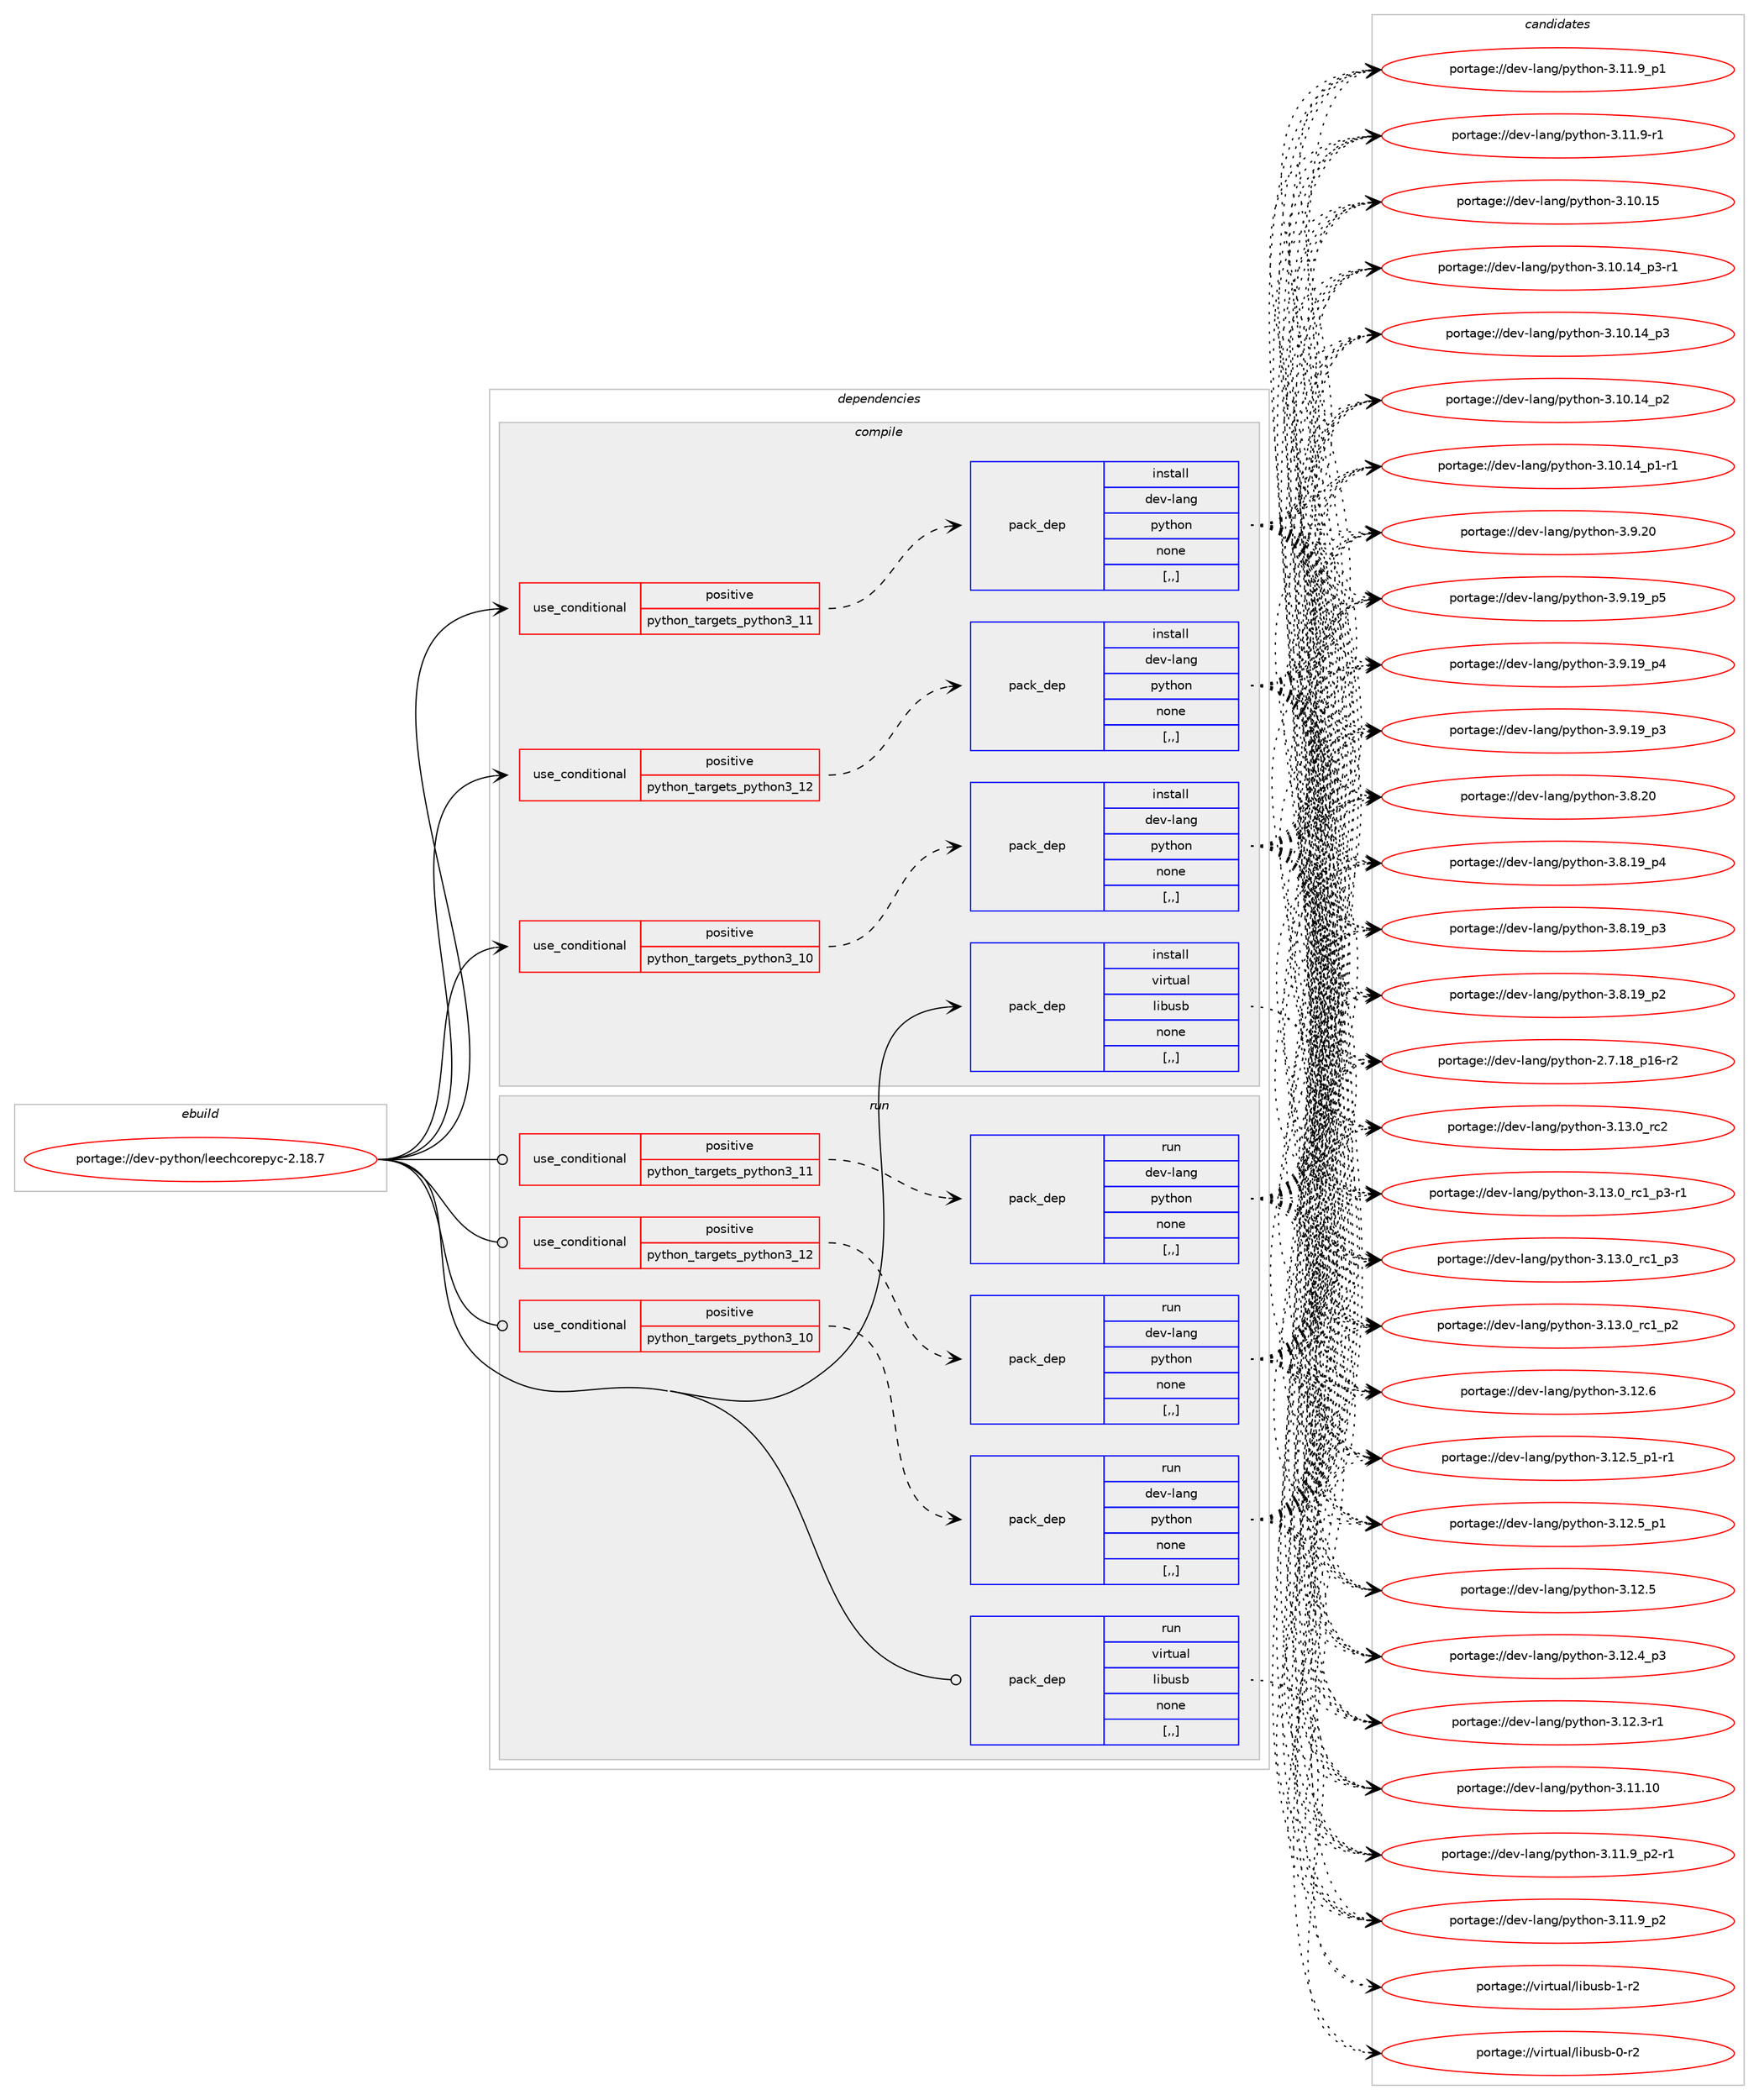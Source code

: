 digraph prolog {

# *************
# Graph options
# *************

newrank=true;
concentrate=true;
compound=true;
graph [rankdir=LR,fontname=Helvetica,fontsize=10,ranksep=1.5];#, ranksep=2.5, nodesep=0.2];
edge  [arrowhead=vee];
node  [fontname=Helvetica,fontsize=10];

# **********
# The ebuild
# **********

subgraph cluster_leftcol {
color=gray;
label=<<i>ebuild</i>>;
id [label="portage://dev-python/leechcorepyc-2.18.7", color=red, width=4, href="../dev-python/leechcorepyc-2.18.7.svg"];
}

# ****************
# The dependencies
# ****************

subgraph cluster_midcol {
color=gray;
label=<<i>dependencies</i>>;
subgraph cluster_compile {
fillcolor="#eeeeee";
style=filled;
label=<<i>compile</i>>;
subgraph cond164542 {
dependency644192 [label=<<TABLE BORDER="0" CELLBORDER="1" CELLSPACING="0" CELLPADDING="4"><TR><TD ROWSPAN="3" CELLPADDING="10">use_conditional</TD></TR><TR><TD>positive</TD></TR><TR><TD>python_targets_python3_10</TD></TR></TABLE>>, shape=none, color=red];
subgraph pack474831 {
dependency644193 [label=<<TABLE BORDER="0" CELLBORDER="1" CELLSPACING="0" CELLPADDING="4" WIDTH="220"><TR><TD ROWSPAN="6" CELLPADDING="30">pack_dep</TD></TR><TR><TD WIDTH="110">install</TD></TR><TR><TD>dev-lang</TD></TR><TR><TD>python</TD></TR><TR><TD>none</TD></TR><TR><TD>[,,]</TD></TR></TABLE>>, shape=none, color=blue];
}
dependency644192:e -> dependency644193:w [weight=20,style="dashed",arrowhead="vee"];
}
id:e -> dependency644192:w [weight=20,style="solid",arrowhead="vee"];
subgraph cond164543 {
dependency644194 [label=<<TABLE BORDER="0" CELLBORDER="1" CELLSPACING="0" CELLPADDING="4"><TR><TD ROWSPAN="3" CELLPADDING="10">use_conditional</TD></TR><TR><TD>positive</TD></TR><TR><TD>python_targets_python3_11</TD></TR></TABLE>>, shape=none, color=red];
subgraph pack474832 {
dependency644195 [label=<<TABLE BORDER="0" CELLBORDER="1" CELLSPACING="0" CELLPADDING="4" WIDTH="220"><TR><TD ROWSPAN="6" CELLPADDING="30">pack_dep</TD></TR><TR><TD WIDTH="110">install</TD></TR><TR><TD>dev-lang</TD></TR><TR><TD>python</TD></TR><TR><TD>none</TD></TR><TR><TD>[,,]</TD></TR></TABLE>>, shape=none, color=blue];
}
dependency644194:e -> dependency644195:w [weight=20,style="dashed",arrowhead="vee"];
}
id:e -> dependency644194:w [weight=20,style="solid",arrowhead="vee"];
subgraph cond164544 {
dependency644196 [label=<<TABLE BORDER="0" CELLBORDER="1" CELLSPACING="0" CELLPADDING="4"><TR><TD ROWSPAN="3" CELLPADDING="10">use_conditional</TD></TR><TR><TD>positive</TD></TR><TR><TD>python_targets_python3_12</TD></TR></TABLE>>, shape=none, color=red];
subgraph pack474833 {
dependency644197 [label=<<TABLE BORDER="0" CELLBORDER="1" CELLSPACING="0" CELLPADDING="4" WIDTH="220"><TR><TD ROWSPAN="6" CELLPADDING="30">pack_dep</TD></TR><TR><TD WIDTH="110">install</TD></TR><TR><TD>dev-lang</TD></TR><TR><TD>python</TD></TR><TR><TD>none</TD></TR><TR><TD>[,,]</TD></TR></TABLE>>, shape=none, color=blue];
}
dependency644196:e -> dependency644197:w [weight=20,style="dashed",arrowhead="vee"];
}
id:e -> dependency644196:w [weight=20,style="solid",arrowhead="vee"];
subgraph pack474834 {
dependency644198 [label=<<TABLE BORDER="0" CELLBORDER="1" CELLSPACING="0" CELLPADDING="4" WIDTH="220"><TR><TD ROWSPAN="6" CELLPADDING="30">pack_dep</TD></TR><TR><TD WIDTH="110">install</TD></TR><TR><TD>virtual</TD></TR><TR><TD>libusb</TD></TR><TR><TD>none</TD></TR><TR><TD>[,,]</TD></TR></TABLE>>, shape=none, color=blue];
}
id:e -> dependency644198:w [weight=20,style="solid",arrowhead="vee"];
}
subgraph cluster_compileandrun {
fillcolor="#eeeeee";
style=filled;
label=<<i>compile and run</i>>;
}
subgraph cluster_run {
fillcolor="#eeeeee";
style=filled;
label=<<i>run</i>>;
subgraph cond164545 {
dependency644199 [label=<<TABLE BORDER="0" CELLBORDER="1" CELLSPACING="0" CELLPADDING="4"><TR><TD ROWSPAN="3" CELLPADDING="10">use_conditional</TD></TR><TR><TD>positive</TD></TR><TR><TD>python_targets_python3_10</TD></TR></TABLE>>, shape=none, color=red];
subgraph pack474835 {
dependency644200 [label=<<TABLE BORDER="0" CELLBORDER="1" CELLSPACING="0" CELLPADDING="4" WIDTH="220"><TR><TD ROWSPAN="6" CELLPADDING="30">pack_dep</TD></TR><TR><TD WIDTH="110">run</TD></TR><TR><TD>dev-lang</TD></TR><TR><TD>python</TD></TR><TR><TD>none</TD></TR><TR><TD>[,,]</TD></TR></TABLE>>, shape=none, color=blue];
}
dependency644199:e -> dependency644200:w [weight=20,style="dashed",arrowhead="vee"];
}
id:e -> dependency644199:w [weight=20,style="solid",arrowhead="odot"];
subgraph cond164546 {
dependency644201 [label=<<TABLE BORDER="0" CELLBORDER="1" CELLSPACING="0" CELLPADDING="4"><TR><TD ROWSPAN="3" CELLPADDING="10">use_conditional</TD></TR><TR><TD>positive</TD></TR><TR><TD>python_targets_python3_11</TD></TR></TABLE>>, shape=none, color=red];
subgraph pack474836 {
dependency644202 [label=<<TABLE BORDER="0" CELLBORDER="1" CELLSPACING="0" CELLPADDING="4" WIDTH="220"><TR><TD ROWSPAN="6" CELLPADDING="30">pack_dep</TD></TR><TR><TD WIDTH="110">run</TD></TR><TR><TD>dev-lang</TD></TR><TR><TD>python</TD></TR><TR><TD>none</TD></TR><TR><TD>[,,]</TD></TR></TABLE>>, shape=none, color=blue];
}
dependency644201:e -> dependency644202:w [weight=20,style="dashed",arrowhead="vee"];
}
id:e -> dependency644201:w [weight=20,style="solid",arrowhead="odot"];
subgraph cond164547 {
dependency644203 [label=<<TABLE BORDER="0" CELLBORDER="1" CELLSPACING="0" CELLPADDING="4"><TR><TD ROWSPAN="3" CELLPADDING="10">use_conditional</TD></TR><TR><TD>positive</TD></TR><TR><TD>python_targets_python3_12</TD></TR></TABLE>>, shape=none, color=red];
subgraph pack474837 {
dependency644204 [label=<<TABLE BORDER="0" CELLBORDER="1" CELLSPACING="0" CELLPADDING="4" WIDTH="220"><TR><TD ROWSPAN="6" CELLPADDING="30">pack_dep</TD></TR><TR><TD WIDTH="110">run</TD></TR><TR><TD>dev-lang</TD></TR><TR><TD>python</TD></TR><TR><TD>none</TD></TR><TR><TD>[,,]</TD></TR></TABLE>>, shape=none, color=blue];
}
dependency644203:e -> dependency644204:w [weight=20,style="dashed",arrowhead="vee"];
}
id:e -> dependency644203:w [weight=20,style="solid",arrowhead="odot"];
subgraph pack474838 {
dependency644205 [label=<<TABLE BORDER="0" CELLBORDER="1" CELLSPACING="0" CELLPADDING="4" WIDTH="220"><TR><TD ROWSPAN="6" CELLPADDING="30">pack_dep</TD></TR><TR><TD WIDTH="110">run</TD></TR><TR><TD>virtual</TD></TR><TR><TD>libusb</TD></TR><TR><TD>none</TD></TR><TR><TD>[,,]</TD></TR></TABLE>>, shape=none, color=blue];
}
id:e -> dependency644205:w [weight=20,style="solid",arrowhead="odot"];
}
}

# **************
# The candidates
# **************

subgraph cluster_choices {
rank=same;
color=gray;
label=<<i>candidates</i>>;

subgraph choice474831 {
color=black;
nodesep=1;
choice10010111845108971101034711212111610411111045514649514648951149950 [label="portage://dev-lang/python-3.13.0_rc2", color=red, width=4,href="../dev-lang/python-3.13.0_rc2.svg"];
choice1001011184510897110103471121211161041111104551464951464895114994995112514511449 [label="portage://dev-lang/python-3.13.0_rc1_p3-r1", color=red, width=4,href="../dev-lang/python-3.13.0_rc1_p3-r1.svg"];
choice100101118451089711010347112121116104111110455146495146489511499499511251 [label="portage://dev-lang/python-3.13.0_rc1_p3", color=red, width=4,href="../dev-lang/python-3.13.0_rc1_p3.svg"];
choice100101118451089711010347112121116104111110455146495146489511499499511250 [label="portage://dev-lang/python-3.13.0_rc1_p2", color=red, width=4,href="../dev-lang/python-3.13.0_rc1_p2.svg"];
choice10010111845108971101034711212111610411111045514649504654 [label="portage://dev-lang/python-3.12.6", color=red, width=4,href="../dev-lang/python-3.12.6.svg"];
choice1001011184510897110103471121211161041111104551464950465395112494511449 [label="portage://dev-lang/python-3.12.5_p1-r1", color=red, width=4,href="../dev-lang/python-3.12.5_p1-r1.svg"];
choice100101118451089711010347112121116104111110455146495046539511249 [label="portage://dev-lang/python-3.12.5_p1", color=red, width=4,href="../dev-lang/python-3.12.5_p1.svg"];
choice10010111845108971101034711212111610411111045514649504653 [label="portage://dev-lang/python-3.12.5", color=red, width=4,href="../dev-lang/python-3.12.5.svg"];
choice100101118451089711010347112121116104111110455146495046529511251 [label="portage://dev-lang/python-3.12.4_p3", color=red, width=4,href="../dev-lang/python-3.12.4_p3.svg"];
choice100101118451089711010347112121116104111110455146495046514511449 [label="portage://dev-lang/python-3.12.3-r1", color=red, width=4,href="../dev-lang/python-3.12.3-r1.svg"];
choice1001011184510897110103471121211161041111104551464949464948 [label="portage://dev-lang/python-3.11.10", color=red, width=4,href="../dev-lang/python-3.11.10.svg"];
choice1001011184510897110103471121211161041111104551464949465795112504511449 [label="portage://dev-lang/python-3.11.9_p2-r1", color=red, width=4,href="../dev-lang/python-3.11.9_p2-r1.svg"];
choice100101118451089711010347112121116104111110455146494946579511250 [label="portage://dev-lang/python-3.11.9_p2", color=red, width=4,href="../dev-lang/python-3.11.9_p2.svg"];
choice100101118451089711010347112121116104111110455146494946579511249 [label="portage://dev-lang/python-3.11.9_p1", color=red, width=4,href="../dev-lang/python-3.11.9_p1.svg"];
choice100101118451089711010347112121116104111110455146494946574511449 [label="portage://dev-lang/python-3.11.9-r1", color=red, width=4,href="../dev-lang/python-3.11.9-r1.svg"];
choice1001011184510897110103471121211161041111104551464948464953 [label="portage://dev-lang/python-3.10.15", color=red, width=4,href="../dev-lang/python-3.10.15.svg"];
choice100101118451089711010347112121116104111110455146494846495295112514511449 [label="portage://dev-lang/python-3.10.14_p3-r1", color=red, width=4,href="../dev-lang/python-3.10.14_p3-r1.svg"];
choice10010111845108971101034711212111610411111045514649484649529511251 [label="portage://dev-lang/python-3.10.14_p3", color=red, width=4,href="../dev-lang/python-3.10.14_p3.svg"];
choice10010111845108971101034711212111610411111045514649484649529511250 [label="portage://dev-lang/python-3.10.14_p2", color=red, width=4,href="../dev-lang/python-3.10.14_p2.svg"];
choice100101118451089711010347112121116104111110455146494846495295112494511449 [label="portage://dev-lang/python-3.10.14_p1-r1", color=red, width=4,href="../dev-lang/python-3.10.14_p1-r1.svg"];
choice10010111845108971101034711212111610411111045514657465048 [label="portage://dev-lang/python-3.9.20", color=red, width=4,href="../dev-lang/python-3.9.20.svg"];
choice100101118451089711010347112121116104111110455146574649579511253 [label="portage://dev-lang/python-3.9.19_p5", color=red, width=4,href="../dev-lang/python-3.9.19_p5.svg"];
choice100101118451089711010347112121116104111110455146574649579511252 [label="portage://dev-lang/python-3.9.19_p4", color=red, width=4,href="../dev-lang/python-3.9.19_p4.svg"];
choice100101118451089711010347112121116104111110455146574649579511251 [label="portage://dev-lang/python-3.9.19_p3", color=red, width=4,href="../dev-lang/python-3.9.19_p3.svg"];
choice10010111845108971101034711212111610411111045514656465048 [label="portage://dev-lang/python-3.8.20", color=red, width=4,href="../dev-lang/python-3.8.20.svg"];
choice100101118451089711010347112121116104111110455146564649579511252 [label="portage://dev-lang/python-3.8.19_p4", color=red, width=4,href="../dev-lang/python-3.8.19_p4.svg"];
choice100101118451089711010347112121116104111110455146564649579511251 [label="portage://dev-lang/python-3.8.19_p3", color=red, width=4,href="../dev-lang/python-3.8.19_p3.svg"];
choice100101118451089711010347112121116104111110455146564649579511250 [label="portage://dev-lang/python-3.8.19_p2", color=red, width=4,href="../dev-lang/python-3.8.19_p2.svg"];
choice100101118451089711010347112121116104111110455046554649569511249544511450 [label="portage://dev-lang/python-2.7.18_p16-r2", color=red, width=4,href="../dev-lang/python-2.7.18_p16-r2.svg"];
dependency644193:e -> choice10010111845108971101034711212111610411111045514649514648951149950:w [style=dotted,weight="100"];
dependency644193:e -> choice1001011184510897110103471121211161041111104551464951464895114994995112514511449:w [style=dotted,weight="100"];
dependency644193:e -> choice100101118451089711010347112121116104111110455146495146489511499499511251:w [style=dotted,weight="100"];
dependency644193:e -> choice100101118451089711010347112121116104111110455146495146489511499499511250:w [style=dotted,weight="100"];
dependency644193:e -> choice10010111845108971101034711212111610411111045514649504654:w [style=dotted,weight="100"];
dependency644193:e -> choice1001011184510897110103471121211161041111104551464950465395112494511449:w [style=dotted,weight="100"];
dependency644193:e -> choice100101118451089711010347112121116104111110455146495046539511249:w [style=dotted,weight="100"];
dependency644193:e -> choice10010111845108971101034711212111610411111045514649504653:w [style=dotted,weight="100"];
dependency644193:e -> choice100101118451089711010347112121116104111110455146495046529511251:w [style=dotted,weight="100"];
dependency644193:e -> choice100101118451089711010347112121116104111110455146495046514511449:w [style=dotted,weight="100"];
dependency644193:e -> choice1001011184510897110103471121211161041111104551464949464948:w [style=dotted,weight="100"];
dependency644193:e -> choice1001011184510897110103471121211161041111104551464949465795112504511449:w [style=dotted,weight="100"];
dependency644193:e -> choice100101118451089711010347112121116104111110455146494946579511250:w [style=dotted,weight="100"];
dependency644193:e -> choice100101118451089711010347112121116104111110455146494946579511249:w [style=dotted,weight="100"];
dependency644193:e -> choice100101118451089711010347112121116104111110455146494946574511449:w [style=dotted,weight="100"];
dependency644193:e -> choice1001011184510897110103471121211161041111104551464948464953:w [style=dotted,weight="100"];
dependency644193:e -> choice100101118451089711010347112121116104111110455146494846495295112514511449:w [style=dotted,weight="100"];
dependency644193:e -> choice10010111845108971101034711212111610411111045514649484649529511251:w [style=dotted,weight="100"];
dependency644193:e -> choice10010111845108971101034711212111610411111045514649484649529511250:w [style=dotted,weight="100"];
dependency644193:e -> choice100101118451089711010347112121116104111110455146494846495295112494511449:w [style=dotted,weight="100"];
dependency644193:e -> choice10010111845108971101034711212111610411111045514657465048:w [style=dotted,weight="100"];
dependency644193:e -> choice100101118451089711010347112121116104111110455146574649579511253:w [style=dotted,weight="100"];
dependency644193:e -> choice100101118451089711010347112121116104111110455146574649579511252:w [style=dotted,weight="100"];
dependency644193:e -> choice100101118451089711010347112121116104111110455146574649579511251:w [style=dotted,weight="100"];
dependency644193:e -> choice10010111845108971101034711212111610411111045514656465048:w [style=dotted,weight="100"];
dependency644193:e -> choice100101118451089711010347112121116104111110455146564649579511252:w [style=dotted,weight="100"];
dependency644193:e -> choice100101118451089711010347112121116104111110455146564649579511251:w [style=dotted,weight="100"];
dependency644193:e -> choice100101118451089711010347112121116104111110455146564649579511250:w [style=dotted,weight="100"];
dependency644193:e -> choice100101118451089711010347112121116104111110455046554649569511249544511450:w [style=dotted,weight="100"];
}
subgraph choice474832 {
color=black;
nodesep=1;
choice10010111845108971101034711212111610411111045514649514648951149950 [label="portage://dev-lang/python-3.13.0_rc2", color=red, width=4,href="../dev-lang/python-3.13.0_rc2.svg"];
choice1001011184510897110103471121211161041111104551464951464895114994995112514511449 [label="portage://dev-lang/python-3.13.0_rc1_p3-r1", color=red, width=4,href="../dev-lang/python-3.13.0_rc1_p3-r1.svg"];
choice100101118451089711010347112121116104111110455146495146489511499499511251 [label="portage://dev-lang/python-3.13.0_rc1_p3", color=red, width=4,href="../dev-lang/python-3.13.0_rc1_p3.svg"];
choice100101118451089711010347112121116104111110455146495146489511499499511250 [label="portage://dev-lang/python-3.13.0_rc1_p2", color=red, width=4,href="../dev-lang/python-3.13.0_rc1_p2.svg"];
choice10010111845108971101034711212111610411111045514649504654 [label="portage://dev-lang/python-3.12.6", color=red, width=4,href="../dev-lang/python-3.12.6.svg"];
choice1001011184510897110103471121211161041111104551464950465395112494511449 [label="portage://dev-lang/python-3.12.5_p1-r1", color=red, width=4,href="../dev-lang/python-3.12.5_p1-r1.svg"];
choice100101118451089711010347112121116104111110455146495046539511249 [label="portage://dev-lang/python-3.12.5_p1", color=red, width=4,href="../dev-lang/python-3.12.5_p1.svg"];
choice10010111845108971101034711212111610411111045514649504653 [label="portage://dev-lang/python-3.12.5", color=red, width=4,href="../dev-lang/python-3.12.5.svg"];
choice100101118451089711010347112121116104111110455146495046529511251 [label="portage://dev-lang/python-3.12.4_p3", color=red, width=4,href="../dev-lang/python-3.12.4_p3.svg"];
choice100101118451089711010347112121116104111110455146495046514511449 [label="portage://dev-lang/python-3.12.3-r1", color=red, width=4,href="../dev-lang/python-3.12.3-r1.svg"];
choice1001011184510897110103471121211161041111104551464949464948 [label="portage://dev-lang/python-3.11.10", color=red, width=4,href="../dev-lang/python-3.11.10.svg"];
choice1001011184510897110103471121211161041111104551464949465795112504511449 [label="portage://dev-lang/python-3.11.9_p2-r1", color=red, width=4,href="../dev-lang/python-3.11.9_p2-r1.svg"];
choice100101118451089711010347112121116104111110455146494946579511250 [label="portage://dev-lang/python-3.11.9_p2", color=red, width=4,href="../dev-lang/python-3.11.9_p2.svg"];
choice100101118451089711010347112121116104111110455146494946579511249 [label="portage://dev-lang/python-3.11.9_p1", color=red, width=4,href="../dev-lang/python-3.11.9_p1.svg"];
choice100101118451089711010347112121116104111110455146494946574511449 [label="portage://dev-lang/python-3.11.9-r1", color=red, width=4,href="../dev-lang/python-3.11.9-r1.svg"];
choice1001011184510897110103471121211161041111104551464948464953 [label="portage://dev-lang/python-3.10.15", color=red, width=4,href="../dev-lang/python-3.10.15.svg"];
choice100101118451089711010347112121116104111110455146494846495295112514511449 [label="portage://dev-lang/python-3.10.14_p3-r1", color=red, width=4,href="../dev-lang/python-3.10.14_p3-r1.svg"];
choice10010111845108971101034711212111610411111045514649484649529511251 [label="portage://dev-lang/python-3.10.14_p3", color=red, width=4,href="../dev-lang/python-3.10.14_p3.svg"];
choice10010111845108971101034711212111610411111045514649484649529511250 [label="portage://dev-lang/python-3.10.14_p2", color=red, width=4,href="../dev-lang/python-3.10.14_p2.svg"];
choice100101118451089711010347112121116104111110455146494846495295112494511449 [label="portage://dev-lang/python-3.10.14_p1-r1", color=red, width=4,href="../dev-lang/python-3.10.14_p1-r1.svg"];
choice10010111845108971101034711212111610411111045514657465048 [label="portage://dev-lang/python-3.9.20", color=red, width=4,href="../dev-lang/python-3.9.20.svg"];
choice100101118451089711010347112121116104111110455146574649579511253 [label="portage://dev-lang/python-3.9.19_p5", color=red, width=4,href="../dev-lang/python-3.9.19_p5.svg"];
choice100101118451089711010347112121116104111110455146574649579511252 [label="portage://dev-lang/python-3.9.19_p4", color=red, width=4,href="../dev-lang/python-3.9.19_p4.svg"];
choice100101118451089711010347112121116104111110455146574649579511251 [label="portage://dev-lang/python-3.9.19_p3", color=red, width=4,href="../dev-lang/python-3.9.19_p3.svg"];
choice10010111845108971101034711212111610411111045514656465048 [label="portage://dev-lang/python-3.8.20", color=red, width=4,href="../dev-lang/python-3.8.20.svg"];
choice100101118451089711010347112121116104111110455146564649579511252 [label="portage://dev-lang/python-3.8.19_p4", color=red, width=4,href="../dev-lang/python-3.8.19_p4.svg"];
choice100101118451089711010347112121116104111110455146564649579511251 [label="portage://dev-lang/python-3.8.19_p3", color=red, width=4,href="../dev-lang/python-3.8.19_p3.svg"];
choice100101118451089711010347112121116104111110455146564649579511250 [label="portage://dev-lang/python-3.8.19_p2", color=red, width=4,href="../dev-lang/python-3.8.19_p2.svg"];
choice100101118451089711010347112121116104111110455046554649569511249544511450 [label="portage://dev-lang/python-2.7.18_p16-r2", color=red, width=4,href="../dev-lang/python-2.7.18_p16-r2.svg"];
dependency644195:e -> choice10010111845108971101034711212111610411111045514649514648951149950:w [style=dotted,weight="100"];
dependency644195:e -> choice1001011184510897110103471121211161041111104551464951464895114994995112514511449:w [style=dotted,weight="100"];
dependency644195:e -> choice100101118451089711010347112121116104111110455146495146489511499499511251:w [style=dotted,weight="100"];
dependency644195:e -> choice100101118451089711010347112121116104111110455146495146489511499499511250:w [style=dotted,weight="100"];
dependency644195:e -> choice10010111845108971101034711212111610411111045514649504654:w [style=dotted,weight="100"];
dependency644195:e -> choice1001011184510897110103471121211161041111104551464950465395112494511449:w [style=dotted,weight="100"];
dependency644195:e -> choice100101118451089711010347112121116104111110455146495046539511249:w [style=dotted,weight="100"];
dependency644195:e -> choice10010111845108971101034711212111610411111045514649504653:w [style=dotted,weight="100"];
dependency644195:e -> choice100101118451089711010347112121116104111110455146495046529511251:w [style=dotted,weight="100"];
dependency644195:e -> choice100101118451089711010347112121116104111110455146495046514511449:w [style=dotted,weight="100"];
dependency644195:e -> choice1001011184510897110103471121211161041111104551464949464948:w [style=dotted,weight="100"];
dependency644195:e -> choice1001011184510897110103471121211161041111104551464949465795112504511449:w [style=dotted,weight="100"];
dependency644195:e -> choice100101118451089711010347112121116104111110455146494946579511250:w [style=dotted,weight="100"];
dependency644195:e -> choice100101118451089711010347112121116104111110455146494946579511249:w [style=dotted,weight="100"];
dependency644195:e -> choice100101118451089711010347112121116104111110455146494946574511449:w [style=dotted,weight="100"];
dependency644195:e -> choice1001011184510897110103471121211161041111104551464948464953:w [style=dotted,weight="100"];
dependency644195:e -> choice100101118451089711010347112121116104111110455146494846495295112514511449:w [style=dotted,weight="100"];
dependency644195:e -> choice10010111845108971101034711212111610411111045514649484649529511251:w [style=dotted,weight="100"];
dependency644195:e -> choice10010111845108971101034711212111610411111045514649484649529511250:w [style=dotted,weight="100"];
dependency644195:e -> choice100101118451089711010347112121116104111110455146494846495295112494511449:w [style=dotted,weight="100"];
dependency644195:e -> choice10010111845108971101034711212111610411111045514657465048:w [style=dotted,weight="100"];
dependency644195:e -> choice100101118451089711010347112121116104111110455146574649579511253:w [style=dotted,weight="100"];
dependency644195:e -> choice100101118451089711010347112121116104111110455146574649579511252:w [style=dotted,weight="100"];
dependency644195:e -> choice100101118451089711010347112121116104111110455146574649579511251:w [style=dotted,weight="100"];
dependency644195:e -> choice10010111845108971101034711212111610411111045514656465048:w [style=dotted,weight="100"];
dependency644195:e -> choice100101118451089711010347112121116104111110455146564649579511252:w [style=dotted,weight="100"];
dependency644195:e -> choice100101118451089711010347112121116104111110455146564649579511251:w [style=dotted,weight="100"];
dependency644195:e -> choice100101118451089711010347112121116104111110455146564649579511250:w [style=dotted,weight="100"];
dependency644195:e -> choice100101118451089711010347112121116104111110455046554649569511249544511450:w [style=dotted,weight="100"];
}
subgraph choice474833 {
color=black;
nodesep=1;
choice10010111845108971101034711212111610411111045514649514648951149950 [label="portage://dev-lang/python-3.13.0_rc2", color=red, width=4,href="../dev-lang/python-3.13.0_rc2.svg"];
choice1001011184510897110103471121211161041111104551464951464895114994995112514511449 [label="portage://dev-lang/python-3.13.0_rc1_p3-r1", color=red, width=4,href="../dev-lang/python-3.13.0_rc1_p3-r1.svg"];
choice100101118451089711010347112121116104111110455146495146489511499499511251 [label="portage://dev-lang/python-3.13.0_rc1_p3", color=red, width=4,href="../dev-lang/python-3.13.0_rc1_p3.svg"];
choice100101118451089711010347112121116104111110455146495146489511499499511250 [label="portage://dev-lang/python-3.13.0_rc1_p2", color=red, width=4,href="../dev-lang/python-3.13.0_rc1_p2.svg"];
choice10010111845108971101034711212111610411111045514649504654 [label="portage://dev-lang/python-3.12.6", color=red, width=4,href="../dev-lang/python-3.12.6.svg"];
choice1001011184510897110103471121211161041111104551464950465395112494511449 [label="portage://dev-lang/python-3.12.5_p1-r1", color=red, width=4,href="../dev-lang/python-3.12.5_p1-r1.svg"];
choice100101118451089711010347112121116104111110455146495046539511249 [label="portage://dev-lang/python-3.12.5_p1", color=red, width=4,href="../dev-lang/python-3.12.5_p1.svg"];
choice10010111845108971101034711212111610411111045514649504653 [label="portage://dev-lang/python-3.12.5", color=red, width=4,href="../dev-lang/python-3.12.5.svg"];
choice100101118451089711010347112121116104111110455146495046529511251 [label="portage://dev-lang/python-3.12.4_p3", color=red, width=4,href="../dev-lang/python-3.12.4_p3.svg"];
choice100101118451089711010347112121116104111110455146495046514511449 [label="portage://dev-lang/python-3.12.3-r1", color=red, width=4,href="../dev-lang/python-3.12.3-r1.svg"];
choice1001011184510897110103471121211161041111104551464949464948 [label="portage://dev-lang/python-3.11.10", color=red, width=4,href="../dev-lang/python-3.11.10.svg"];
choice1001011184510897110103471121211161041111104551464949465795112504511449 [label="portage://dev-lang/python-3.11.9_p2-r1", color=red, width=4,href="../dev-lang/python-3.11.9_p2-r1.svg"];
choice100101118451089711010347112121116104111110455146494946579511250 [label="portage://dev-lang/python-3.11.9_p2", color=red, width=4,href="../dev-lang/python-3.11.9_p2.svg"];
choice100101118451089711010347112121116104111110455146494946579511249 [label="portage://dev-lang/python-3.11.9_p1", color=red, width=4,href="../dev-lang/python-3.11.9_p1.svg"];
choice100101118451089711010347112121116104111110455146494946574511449 [label="portage://dev-lang/python-3.11.9-r1", color=red, width=4,href="../dev-lang/python-3.11.9-r1.svg"];
choice1001011184510897110103471121211161041111104551464948464953 [label="portage://dev-lang/python-3.10.15", color=red, width=4,href="../dev-lang/python-3.10.15.svg"];
choice100101118451089711010347112121116104111110455146494846495295112514511449 [label="portage://dev-lang/python-3.10.14_p3-r1", color=red, width=4,href="../dev-lang/python-3.10.14_p3-r1.svg"];
choice10010111845108971101034711212111610411111045514649484649529511251 [label="portage://dev-lang/python-3.10.14_p3", color=red, width=4,href="../dev-lang/python-3.10.14_p3.svg"];
choice10010111845108971101034711212111610411111045514649484649529511250 [label="portage://dev-lang/python-3.10.14_p2", color=red, width=4,href="../dev-lang/python-3.10.14_p2.svg"];
choice100101118451089711010347112121116104111110455146494846495295112494511449 [label="portage://dev-lang/python-3.10.14_p1-r1", color=red, width=4,href="../dev-lang/python-3.10.14_p1-r1.svg"];
choice10010111845108971101034711212111610411111045514657465048 [label="portage://dev-lang/python-3.9.20", color=red, width=4,href="../dev-lang/python-3.9.20.svg"];
choice100101118451089711010347112121116104111110455146574649579511253 [label="portage://dev-lang/python-3.9.19_p5", color=red, width=4,href="../dev-lang/python-3.9.19_p5.svg"];
choice100101118451089711010347112121116104111110455146574649579511252 [label="portage://dev-lang/python-3.9.19_p4", color=red, width=4,href="../dev-lang/python-3.9.19_p4.svg"];
choice100101118451089711010347112121116104111110455146574649579511251 [label="portage://dev-lang/python-3.9.19_p3", color=red, width=4,href="../dev-lang/python-3.9.19_p3.svg"];
choice10010111845108971101034711212111610411111045514656465048 [label="portage://dev-lang/python-3.8.20", color=red, width=4,href="../dev-lang/python-3.8.20.svg"];
choice100101118451089711010347112121116104111110455146564649579511252 [label="portage://dev-lang/python-3.8.19_p4", color=red, width=4,href="../dev-lang/python-3.8.19_p4.svg"];
choice100101118451089711010347112121116104111110455146564649579511251 [label="portage://dev-lang/python-3.8.19_p3", color=red, width=4,href="../dev-lang/python-3.8.19_p3.svg"];
choice100101118451089711010347112121116104111110455146564649579511250 [label="portage://dev-lang/python-3.8.19_p2", color=red, width=4,href="../dev-lang/python-3.8.19_p2.svg"];
choice100101118451089711010347112121116104111110455046554649569511249544511450 [label="portage://dev-lang/python-2.7.18_p16-r2", color=red, width=4,href="../dev-lang/python-2.7.18_p16-r2.svg"];
dependency644197:e -> choice10010111845108971101034711212111610411111045514649514648951149950:w [style=dotted,weight="100"];
dependency644197:e -> choice1001011184510897110103471121211161041111104551464951464895114994995112514511449:w [style=dotted,weight="100"];
dependency644197:e -> choice100101118451089711010347112121116104111110455146495146489511499499511251:w [style=dotted,weight="100"];
dependency644197:e -> choice100101118451089711010347112121116104111110455146495146489511499499511250:w [style=dotted,weight="100"];
dependency644197:e -> choice10010111845108971101034711212111610411111045514649504654:w [style=dotted,weight="100"];
dependency644197:e -> choice1001011184510897110103471121211161041111104551464950465395112494511449:w [style=dotted,weight="100"];
dependency644197:e -> choice100101118451089711010347112121116104111110455146495046539511249:w [style=dotted,weight="100"];
dependency644197:e -> choice10010111845108971101034711212111610411111045514649504653:w [style=dotted,weight="100"];
dependency644197:e -> choice100101118451089711010347112121116104111110455146495046529511251:w [style=dotted,weight="100"];
dependency644197:e -> choice100101118451089711010347112121116104111110455146495046514511449:w [style=dotted,weight="100"];
dependency644197:e -> choice1001011184510897110103471121211161041111104551464949464948:w [style=dotted,weight="100"];
dependency644197:e -> choice1001011184510897110103471121211161041111104551464949465795112504511449:w [style=dotted,weight="100"];
dependency644197:e -> choice100101118451089711010347112121116104111110455146494946579511250:w [style=dotted,weight="100"];
dependency644197:e -> choice100101118451089711010347112121116104111110455146494946579511249:w [style=dotted,weight="100"];
dependency644197:e -> choice100101118451089711010347112121116104111110455146494946574511449:w [style=dotted,weight="100"];
dependency644197:e -> choice1001011184510897110103471121211161041111104551464948464953:w [style=dotted,weight="100"];
dependency644197:e -> choice100101118451089711010347112121116104111110455146494846495295112514511449:w [style=dotted,weight="100"];
dependency644197:e -> choice10010111845108971101034711212111610411111045514649484649529511251:w [style=dotted,weight="100"];
dependency644197:e -> choice10010111845108971101034711212111610411111045514649484649529511250:w [style=dotted,weight="100"];
dependency644197:e -> choice100101118451089711010347112121116104111110455146494846495295112494511449:w [style=dotted,weight="100"];
dependency644197:e -> choice10010111845108971101034711212111610411111045514657465048:w [style=dotted,weight="100"];
dependency644197:e -> choice100101118451089711010347112121116104111110455146574649579511253:w [style=dotted,weight="100"];
dependency644197:e -> choice100101118451089711010347112121116104111110455146574649579511252:w [style=dotted,weight="100"];
dependency644197:e -> choice100101118451089711010347112121116104111110455146574649579511251:w [style=dotted,weight="100"];
dependency644197:e -> choice10010111845108971101034711212111610411111045514656465048:w [style=dotted,weight="100"];
dependency644197:e -> choice100101118451089711010347112121116104111110455146564649579511252:w [style=dotted,weight="100"];
dependency644197:e -> choice100101118451089711010347112121116104111110455146564649579511251:w [style=dotted,weight="100"];
dependency644197:e -> choice100101118451089711010347112121116104111110455146564649579511250:w [style=dotted,weight="100"];
dependency644197:e -> choice100101118451089711010347112121116104111110455046554649569511249544511450:w [style=dotted,weight="100"];
}
subgraph choice474834 {
color=black;
nodesep=1;
choice1181051141161179710847108105981171159845494511450 [label="portage://virtual/libusb-1-r2", color=red, width=4,href="../virtual/libusb-1-r2.svg"];
choice1181051141161179710847108105981171159845484511450 [label="portage://virtual/libusb-0-r2", color=red, width=4,href="../virtual/libusb-0-r2.svg"];
dependency644198:e -> choice1181051141161179710847108105981171159845494511450:w [style=dotted,weight="100"];
dependency644198:e -> choice1181051141161179710847108105981171159845484511450:w [style=dotted,weight="100"];
}
subgraph choice474835 {
color=black;
nodesep=1;
choice10010111845108971101034711212111610411111045514649514648951149950 [label="portage://dev-lang/python-3.13.0_rc2", color=red, width=4,href="../dev-lang/python-3.13.0_rc2.svg"];
choice1001011184510897110103471121211161041111104551464951464895114994995112514511449 [label="portage://dev-lang/python-3.13.0_rc1_p3-r1", color=red, width=4,href="../dev-lang/python-3.13.0_rc1_p3-r1.svg"];
choice100101118451089711010347112121116104111110455146495146489511499499511251 [label="portage://dev-lang/python-3.13.0_rc1_p3", color=red, width=4,href="../dev-lang/python-3.13.0_rc1_p3.svg"];
choice100101118451089711010347112121116104111110455146495146489511499499511250 [label="portage://dev-lang/python-3.13.0_rc1_p2", color=red, width=4,href="../dev-lang/python-3.13.0_rc1_p2.svg"];
choice10010111845108971101034711212111610411111045514649504654 [label="portage://dev-lang/python-3.12.6", color=red, width=4,href="../dev-lang/python-3.12.6.svg"];
choice1001011184510897110103471121211161041111104551464950465395112494511449 [label="portage://dev-lang/python-3.12.5_p1-r1", color=red, width=4,href="../dev-lang/python-3.12.5_p1-r1.svg"];
choice100101118451089711010347112121116104111110455146495046539511249 [label="portage://dev-lang/python-3.12.5_p1", color=red, width=4,href="../dev-lang/python-3.12.5_p1.svg"];
choice10010111845108971101034711212111610411111045514649504653 [label="portage://dev-lang/python-3.12.5", color=red, width=4,href="../dev-lang/python-3.12.5.svg"];
choice100101118451089711010347112121116104111110455146495046529511251 [label="portage://dev-lang/python-3.12.4_p3", color=red, width=4,href="../dev-lang/python-3.12.4_p3.svg"];
choice100101118451089711010347112121116104111110455146495046514511449 [label="portage://dev-lang/python-3.12.3-r1", color=red, width=4,href="../dev-lang/python-3.12.3-r1.svg"];
choice1001011184510897110103471121211161041111104551464949464948 [label="portage://dev-lang/python-3.11.10", color=red, width=4,href="../dev-lang/python-3.11.10.svg"];
choice1001011184510897110103471121211161041111104551464949465795112504511449 [label="portage://dev-lang/python-3.11.9_p2-r1", color=red, width=4,href="../dev-lang/python-3.11.9_p2-r1.svg"];
choice100101118451089711010347112121116104111110455146494946579511250 [label="portage://dev-lang/python-3.11.9_p2", color=red, width=4,href="../dev-lang/python-3.11.9_p2.svg"];
choice100101118451089711010347112121116104111110455146494946579511249 [label="portage://dev-lang/python-3.11.9_p1", color=red, width=4,href="../dev-lang/python-3.11.9_p1.svg"];
choice100101118451089711010347112121116104111110455146494946574511449 [label="portage://dev-lang/python-3.11.9-r1", color=red, width=4,href="../dev-lang/python-3.11.9-r1.svg"];
choice1001011184510897110103471121211161041111104551464948464953 [label="portage://dev-lang/python-3.10.15", color=red, width=4,href="../dev-lang/python-3.10.15.svg"];
choice100101118451089711010347112121116104111110455146494846495295112514511449 [label="portage://dev-lang/python-3.10.14_p3-r1", color=red, width=4,href="../dev-lang/python-3.10.14_p3-r1.svg"];
choice10010111845108971101034711212111610411111045514649484649529511251 [label="portage://dev-lang/python-3.10.14_p3", color=red, width=4,href="../dev-lang/python-3.10.14_p3.svg"];
choice10010111845108971101034711212111610411111045514649484649529511250 [label="portage://dev-lang/python-3.10.14_p2", color=red, width=4,href="../dev-lang/python-3.10.14_p2.svg"];
choice100101118451089711010347112121116104111110455146494846495295112494511449 [label="portage://dev-lang/python-3.10.14_p1-r1", color=red, width=4,href="../dev-lang/python-3.10.14_p1-r1.svg"];
choice10010111845108971101034711212111610411111045514657465048 [label="portage://dev-lang/python-3.9.20", color=red, width=4,href="../dev-lang/python-3.9.20.svg"];
choice100101118451089711010347112121116104111110455146574649579511253 [label="portage://dev-lang/python-3.9.19_p5", color=red, width=4,href="../dev-lang/python-3.9.19_p5.svg"];
choice100101118451089711010347112121116104111110455146574649579511252 [label="portage://dev-lang/python-3.9.19_p4", color=red, width=4,href="../dev-lang/python-3.9.19_p4.svg"];
choice100101118451089711010347112121116104111110455146574649579511251 [label="portage://dev-lang/python-3.9.19_p3", color=red, width=4,href="../dev-lang/python-3.9.19_p3.svg"];
choice10010111845108971101034711212111610411111045514656465048 [label="portage://dev-lang/python-3.8.20", color=red, width=4,href="../dev-lang/python-3.8.20.svg"];
choice100101118451089711010347112121116104111110455146564649579511252 [label="portage://dev-lang/python-3.8.19_p4", color=red, width=4,href="../dev-lang/python-3.8.19_p4.svg"];
choice100101118451089711010347112121116104111110455146564649579511251 [label="portage://dev-lang/python-3.8.19_p3", color=red, width=4,href="../dev-lang/python-3.8.19_p3.svg"];
choice100101118451089711010347112121116104111110455146564649579511250 [label="portage://dev-lang/python-3.8.19_p2", color=red, width=4,href="../dev-lang/python-3.8.19_p2.svg"];
choice100101118451089711010347112121116104111110455046554649569511249544511450 [label="portage://dev-lang/python-2.7.18_p16-r2", color=red, width=4,href="../dev-lang/python-2.7.18_p16-r2.svg"];
dependency644200:e -> choice10010111845108971101034711212111610411111045514649514648951149950:w [style=dotted,weight="100"];
dependency644200:e -> choice1001011184510897110103471121211161041111104551464951464895114994995112514511449:w [style=dotted,weight="100"];
dependency644200:e -> choice100101118451089711010347112121116104111110455146495146489511499499511251:w [style=dotted,weight="100"];
dependency644200:e -> choice100101118451089711010347112121116104111110455146495146489511499499511250:w [style=dotted,weight="100"];
dependency644200:e -> choice10010111845108971101034711212111610411111045514649504654:w [style=dotted,weight="100"];
dependency644200:e -> choice1001011184510897110103471121211161041111104551464950465395112494511449:w [style=dotted,weight="100"];
dependency644200:e -> choice100101118451089711010347112121116104111110455146495046539511249:w [style=dotted,weight="100"];
dependency644200:e -> choice10010111845108971101034711212111610411111045514649504653:w [style=dotted,weight="100"];
dependency644200:e -> choice100101118451089711010347112121116104111110455146495046529511251:w [style=dotted,weight="100"];
dependency644200:e -> choice100101118451089711010347112121116104111110455146495046514511449:w [style=dotted,weight="100"];
dependency644200:e -> choice1001011184510897110103471121211161041111104551464949464948:w [style=dotted,weight="100"];
dependency644200:e -> choice1001011184510897110103471121211161041111104551464949465795112504511449:w [style=dotted,weight="100"];
dependency644200:e -> choice100101118451089711010347112121116104111110455146494946579511250:w [style=dotted,weight="100"];
dependency644200:e -> choice100101118451089711010347112121116104111110455146494946579511249:w [style=dotted,weight="100"];
dependency644200:e -> choice100101118451089711010347112121116104111110455146494946574511449:w [style=dotted,weight="100"];
dependency644200:e -> choice1001011184510897110103471121211161041111104551464948464953:w [style=dotted,weight="100"];
dependency644200:e -> choice100101118451089711010347112121116104111110455146494846495295112514511449:w [style=dotted,weight="100"];
dependency644200:e -> choice10010111845108971101034711212111610411111045514649484649529511251:w [style=dotted,weight="100"];
dependency644200:e -> choice10010111845108971101034711212111610411111045514649484649529511250:w [style=dotted,weight="100"];
dependency644200:e -> choice100101118451089711010347112121116104111110455146494846495295112494511449:w [style=dotted,weight="100"];
dependency644200:e -> choice10010111845108971101034711212111610411111045514657465048:w [style=dotted,weight="100"];
dependency644200:e -> choice100101118451089711010347112121116104111110455146574649579511253:w [style=dotted,weight="100"];
dependency644200:e -> choice100101118451089711010347112121116104111110455146574649579511252:w [style=dotted,weight="100"];
dependency644200:e -> choice100101118451089711010347112121116104111110455146574649579511251:w [style=dotted,weight="100"];
dependency644200:e -> choice10010111845108971101034711212111610411111045514656465048:w [style=dotted,weight="100"];
dependency644200:e -> choice100101118451089711010347112121116104111110455146564649579511252:w [style=dotted,weight="100"];
dependency644200:e -> choice100101118451089711010347112121116104111110455146564649579511251:w [style=dotted,weight="100"];
dependency644200:e -> choice100101118451089711010347112121116104111110455146564649579511250:w [style=dotted,weight="100"];
dependency644200:e -> choice100101118451089711010347112121116104111110455046554649569511249544511450:w [style=dotted,weight="100"];
}
subgraph choice474836 {
color=black;
nodesep=1;
choice10010111845108971101034711212111610411111045514649514648951149950 [label="portage://dev-lang/python-3.13.0_rc2", color=red, width=4,href="../dev-lang/python-3.13.0_rc2.svg"];
choice1001011184510897110103471121211161041111104551464951464895114994995112514511449 [label="portage://dev-lang/python-3.13.0_rc1_p3-r1", color=red, width=4,href="../dev-lang/python-3.13.0_rc1_p3-r1.svg"];
choice100101118451089711010347112121116104111110455146495146489511499499511251 [label="portage://dev-lang/python-3.13.0_rc1_p3", color=red, width=4,href="../dev-lang/python-3.13.0_rc1_p3.svg"];
choice100101118451089711010347112121116104111110455146495146489511499499511250 [label="portage://dev-lang/python-3.13.0_rc1_p2", color=red, width=4,href="../dev-lang/python-3.13.0_rc1_p2.svg"];
choice10010111845108971101034711212111610411111045514649504654 [label="portage://dev-lang/python-3.12.6", color=red, width=4,href="../dev-lang/python-3.12.6.svg"];
choice1001011184510897110103471121211161041111104551464950465395112494511449 [label="portage://dev-lang/python-3.12.5_p1-r1", color=red, width=4,href="../dev-lang/python-3.12.5_p1-r1.svg"];
choice100101118451089711010347112121116104111110455146495046539511249 [label="portage://dev-lang/python-3.12.5_p1", color=red, width=4,href="../dev-lang/python-3.12.5_p1.svg"];
choice10010111845108971101034711212111610411111045514649504653 [label="portage://dev-lang/python-3.12.5", color=red, width=4,href="../dev-lang/python-3.12.5.svg"];
choice100101118451089711010347112121116104111110455146495046529511251 [label="portage://dev-lang/python-3.12.4_p3", color=red, width=4,href="../dev-lang/python-3.12.4_p3.svg"];
choice100101118451089711010347112121116104111110455146495046514511449 [label="portage://dev-lang/python-3.12.3-r1", color=red, width=4,href="../dev-lang/python-3.12.3-r1.svg"];
choice1001011184510897110103471121211161041111104551464949464948 [label="portage://dev-lang/python-3.11.10", color=red, width=4,href="../dev-lang/python-3.11.10.svg"];
choice1001011184510897110103471121211161041111104551464949465795112504511449 [label="portage://dev-lang/python-3.11.9_p2-r1", color=red, width=4,href="../dev-lang/python-3.11.9_p2-r1.svg"];
choice100101118451089711010347112121116104111110455146494946579511250 [label="portage://dev-lang/python-3.11.9_p2", color=red, width=4,href="../dev-lang/python-3.11.9_p2.svg"];
choice100101118451089711010347112121116104111110455146494946579511249 [label="portage://dev-lang/python-3.11.9_p1", color=red, width=4,href="../dev-lang/python-3.11.9_p1.svg"];
choice100101118451089711010347112121116104111110455146494946574511449 [label="portage://dev-lang/python-3.11.9-r1", color=red, width=4,href="../dev-lang/python-3.11.9-r1.svg"];
choice1001011184510897110103471121211161041111104551464948464953 [label="portage://dev-lang/python-3.10.15", color=red, width=4,href="../dev-lang/python-3.10.15.svg"];
choice100101118451089711010347112121116104111110455146494846495295112514511449 [label="portage://dev-lang/python-3.10.14_p3-r1", color=red, width=4,href="../dev-lang/python-3.10.14_p3-r1.svg"];
choice10010111845108971101034711212111610411111045514649484649529511251 [label="portage://dev-lang/python-3.10.14_p3", color=red, width=4,href="../dev-lang/python-3.10.14_p3.svg"];
choice10010111845108971101034711212111610411111045514649484649529511250 [label="portage://dev-lang/python-3.10.14_p2", color=red, width=4,href="../dev-lang/python-3.10.14_p2.svg"];
choice100101118451089711010347112121116104111110455146494846495295112494511449 [label="portage://dev-lang/python-3.10.14_p1-r1", color=red, width=4,href="../dev-lang/python-3.10.14_p1-r1.svg"];
choice10010111845108971101034711212111610411111045514657465048 [label="portage://dev-lang/python-3.9.20", color=red, width=4,href="../dev-lang/python-3.9.20.svg"];
choice100101118451089711010347112121116104111110455146574649579511253 [label="portage://dev-lang/python-3.9.19_p5", color=red, width=4,href="../dev-lang/python-3.9.19_p5.svg"];
choice100101118451089711010347112121116104111110455146574649579511252 [label="portage://dev-lang/python-3.9.19_p4", color=red, width=4,href="../dev-lang/python-3.9.19_p4.svg"];
choice100101118451089711010347112121116104111110455146574649579511251 [label="portage://dev-lang/python-3.9.19_p3", color=red, width=4,href="../dev-lang/python-3.9.19_p3.svg"];
choice10010111845108971101034711212111610411111045514656465048 [label="portage://dev-lang/python-3.8.20", color=red, width=4,href="../dev-lang/python-3.8.20.svg"];
choice100101118451089711010347112121116104111110455146564649579511252 [label="portage://dev-lang/python-3.8.19_p4", color=red, width=4,href="../dev-lang/python-3.8.19_p4.svg"];
choice100101118451089711010347112121116104111110455146564649579511251 [label="portage://dev-lang/python-3.8.19_p3", color=red, width=4,href="../dev-lang/python-3.8.19_p3.svg"];
choice100101118451089711010347112121116104111110455146564649579511250 [label="portage://dev-lang/python-3.8.19_p2", color=red, width=4,href="../dev-lang/python-3.8.19_p2.svg"];
choice100101118451089711010347112121116104111110455046554649569511249544511450 [label="portage://dev-lang/python-2.7.18_p16-r2", color=red, width=4,href="../dev-lang/python-2.7.18_p16-r2.svg"];
dependency644202:e -> choice10010111845108971101034711212111610411111045514649514648951149950:w [style=dotted,weight="100"];
dependency644202:e -> choice1001011184510897110103471121211161041111104551464951464895114994995112514511449:w [style=dotted,weight="100"];
dependency644202:e -> choice100101118451089711010347112121116104111110455146495146489511499499511251:w [style=dotted,weight="100"];
dependency644202:e -> choice100101118451089711010347112121116104111110455146495146489511499499511250:w [style=dotted,weight="100"];
dependency644202:e -> choice10010111845108971101034711212111610411111045514649504654:w [style=dotted,weight="100"];
dependency644202:e -> choice1001011184510897110103471121211161041111104551464950465395112494511449:w [style=dotted,weight="100"];
dependency644202:e -> choice100101118451089711010347112121116104111110455146495046539511249:w [style=dotted,weight="100"];
dependency644202:e -> choice10010111845108971101034711212111610411111045514649504653:w [style=dotted,weight="100"];
dependency644202:e -> choice100101118451089711010347112121116104111110455146495046529511251:w [style=dotted,weight="100"];
dependency644202:e -> choice100101118451089711010347112121116104111110455146495046514511449:w [style=dotted,weight="100"];
dependency644202:e -> choice1001011184510897110103471121211161041111104551464949464948:w [style=dotted,weight="100"];
dependency644202:e -> choice1001011184510897110103471121211161041111104551464949465795112504511449:w [style=dotted,weight="100"];
dependency644202:e -> choice100101118451089711010347112121116104111110455146494946579511250:w [style=dotted,weight="100"];
dependency644202:e -> choice100101118451089711010347112121116104111110455146494946579511249:w [style=dotted,weight="100"];
dependency644202:e -> choice100101118451089711010347112121116104111110455146494946574511449:w [style=dotted,weight="100"];
dependency644202:e -> choice1001011184510897110103471121211161041111104551464948464953:w [style=dotted,weight="100"];
dependency644202:e -> choice100101118451089711010347112121116104111110455146494846495295112514511449:w [style=dotted,weight="100"];
dependency644202:e -> choice10010111845108971101034711212111610411111045514649484649529511251:w [style=dotted,weight="100"];
dependency644202:e -> choice10010111845108971101034711212111610411111045514649484649529511250:w [style=dotted,weight="100"];
dependency644202:e -> choice100101118451089711010347112121116104111110455146494846495295112494511449:w [style=dotted,weight="100"];
dependency644202:e -> choice10010111845108971101034711212111610411111045514657465048:w [style=dotted,weight="100"];
dependency644202:e -> choice100101118451089711010347112121116104111110455146574649579511253:w [style=dotted,weight="100"];
dependency644202:e -> choice100101118451089711010347112121116104111110455146574649579511252:w [style=dotted,weight="100"];
dependency644202:e -> choice100101118451089711010347112121116104111110455146574649579511251:w [style=dotted,weight="100"];
dependency644202:e -> choice10010111845108971101034711212111610411111045514656465048:w [style=dotted,weight="100"];
dependency644202:e -> choice100101118451089711010347112121116104111110455146564649579511252:w [style=dotted,weight="100"];
dependency644202:e -> choice100101118451089711010347112121116104111110455146564649579511251:w [style=dotted,weight="100"];
dependency644202:e -> choice100101118451089711010347112121116104111110455146564649579511250:w [style=dotted,weight="100"];
dependency644202:e -> choice100101118451089711010347112121116104111110455046554649569511249544511450:w [style=dotted,weight="100"];
}
subgraph choice474837 {
color=black;
nodesep=1;
choice10010111845108971101034711212111610411111045514649514648951149950 [label="portage://dev-lang/python-3.13.0_rc2", color=red, width=4,href="../dev-lang/python-3.13.0_rc2.svg"];
choice1001011184510897110103471121211161041111104551464951464895114994995112514511449 [label="portage://dev-lang/python-3.13.0_rc1_p3-r1", color=red, width=4,href="../dev-lang/python-3.13.0_rc1_p3-r1.svg"];
choice100101118451089711010347112121116104111110455146495146489511499499511251 [label="portage://dev-lang/python-3.13.0_rc1_p3", color=red, width=4,href="../dev-lang/python-3.13.0_rc1_p3.svg"];
choice100101118451089711010347112121116104111110455146495146489511499499511250 [label="portage://dev-lang/python-3.13.0_rc1_p2", color=red, width=4,href="../dev-lang/python-3.13.0_rc1_p2.svg"];
choice10010111845108971101034711212111610411111045514649504654 [label="portage://dev-lang/python-3.12.6", color=red, width=4,href="../dev-lang/python-3.12.6.svg"];
choice1001011184510897110103471121211161041111104551464950465395112494511449 [label="portage://dev-lang/python-3.12.5_p1-r1", color=red, width=4,href="../dev-lang/python-3.12.5_p1-r1.svg"];
choice100101118451089711010347112121116104111110455146495046539511249 [label="portage://dev-lang/python-3.12.5_p1", color=red, width=4,href="../dev-lang/python-3.12.5_p1.svg"];
choice10010111845108971101034711212111610411111045514649504653 [label="portage://dev-lang/python-3.12.5", color=red, width=4,href="../dev-lang/python-3.12.5.svg"];
choice100101118451089711010347112121116104111110455146495046529511251 [label="portage://dev-lang/python-3.12.4_p3", color=red, width=4,href="../dev-lang/python-3.12.4_p3.svg"];
choice100101118451089711010347112121116104111110455146495046514511449 [label="portage://dev-lang/python-3.12.3-r1", color=red, width=4,href="../dev-lang/python-3.12.3-r1.svg"];
choice1001011184510897110103471121211161041111104551464949464948 [label="portage://dev-lang/python-3.11.10", color=red, width=4,href="../dev-lang/python-3.11.10.svg"];
choice1001011184510897110103471121211161041111104551464949465795112504511449 [label="portage://dev-lang/python-3.11.9_p2-r1", color=red, width=4,href="../dev-lang/python-3.11.9_p2-r1.svg"];
choice100101118451089711010347112121116104111110455146494946579511250 [label="portage://dev-lang/python-3.11.9_p2", color=red, width=4,href="../dev-lang/python-3.11.9_p2.svg"];
choice100101118451089711010347112121116104111110455146494946579511249 [label="portage://dev-lang/python-3.11.9_p1", color=red, width=4,href="../dev-lang/python-3.11.9_p1.svg"];
choice100101118451089711010347112121116104111110455146494946574511449 [label="portage://dev-lang/python-3.11.9-r1", color=red, width=4,href="../dev-lang/python-3.11.9-r1.svg"];
choice1001011184510897110103471121211161041111104551464948464953 [label="portage://dev-lang/python-3.10.15", color=red, width=4,href="../dev-lang/python-3.10.15.svg"];
choice100101118451089711010347112121116104111110455146494846495295112514511449 [label="portage://dev-lang/python-3.10.14_p3-r1", color=red, width=4,href="../dev-lang/python-3.10.14_p3-r1.svg"];
choice10010111845108971101034711212111610411111045514649484649529511251 [label="portage://dev-lang/python-3.10.14_p3", color=red, width=4,href="../dev-lang/python-3.10.14_p3.svg"];
choice10010111845108971101034711212111610411111045514649484649529511250 [label="portage://dev-lang/python-3.10.14_p2", color=red, width=4,href="../dev-lang/python-3.10.14_p2.svg"];
choice100101118451089711010347112121116104111110455146494846495295112494511449 [label="portage://dev-lang/python-3.10.14_p1-r1", color=red, width=4,href="../dev-lang/python-3.10.14_p1-r1.svg"];
choice10010111845108971101034711212111610411111045514657465048 [label="portage://dev-lang/python-3.9.20", color=red, width=4,href="../dev-lang/python-3.9.20.svg"];
choice100101118451089711010347112121116104111110455146574649579511253 [label="portage://dev-lang/python-3.9.19_p5", color=red, width=4,href="../dev-lang/python-3.9.19_p5.svg"];
choice100101118451089711010347112121116104111110455146574649579511252 [label="portage://dev-lang/python-3.9.19_p4", color=red, width=4,href="../dev-lang/python-3.9.19_p4.svg"];
choice100101118451089711010347112121116104111110455146574649579511251 [label="portage://dev-lang/python-3.9.19_p3", color=red, width=4,href="../dev-lang/python-3.9.19_p3.svg"];
choice10010111845108971101034711212111610411111045514656465048 [label="portage://dev-lang/python-3.8.20", color=red, width=4,href="../dev-lang/python-3.8.20.svg"];
choice100101118451089711010347112121116104111110455146564649579511252 [label="portage://dev-lang/python-3.8.19_p4", color=red, width=4,href="../dev-lang/python-3.8.19_p4.svg"];
choice100101118451089711010347112121116104111110455146564649579511251 [label="portage://dev-lang/python-3.8.19_p3", color=red, width=4,href="../dev-lang/python-3.8.19_p3.svg"];
choice100101118451089711010347112121116104111110455146564649579511250 [label="portage://dev-lang/python-3.8.19_p2", color=red, width=4,href="../dev-lang/python-3.8.19_p2.svg"];
choice100101118451089711010347112121116104111110455046554649569511249544511450 [label="portage://dev-lang/python-2.7.18_p16-r2", color=red, width=4,href="../dev-lang/python-2.7.18_p16-r2.svg"];
dependency644204:e -> choice10010111845108971101034711212111610411111045514649514648951149950:w [style=dotted,weight="100"];
dependency644204:e -> choice1001011184510897110103471121211161041111104551464951464895114994995112514511449:w [style=dotted,weight="100"];
dependency644204:e -> choice100101118451089711010347112121116104111110455146495146489511499499511251:w [style=dotted,weight="100"];
dependency644204:e -> choice100101118451089711010347112121116104111110455146495146489511499499511250:w [style=dotted,weight="100"];
dependency644204:e -> choice10010111845108971101034711212111610411111045514649504654:w [style=dotted,weight="100"];
dependency644204:e -> choice1001011184510897110103471121211161041111104551464950465395112494511449:w [style=dotted,weight="100"];
dependency644204:e -> choice100101118451089711010347112121116104111110455146495046539511249:w [style=dotted,weight="100"];
dependency644204:e -> choice10010111845108971101034711212111610411111045514649504653:w [style=dotted,weight="100"];
dependency644204:e -> choice100101118451089711010347112121116104111110455146495046529511251:w [style=dotted,weight="100"];
dependency644204:e -> choice100101118451089711010347112121116104111110455146495046514511449:w [style=dotted,weight="100"];
dependency644204:e -> choice1001011184510897110103471121211161041111104551464949464948:w [style=dotted,weight="100"];
dependency644204:e -> choice1001011184510897110103471121211161041111104551464949465795112504511449:w [style=dotted,weight="100"];
dependency644204:e -> choice100101118451089711010347112121116104111110455146494946579511250:w [style=dotted,weight="100"];
dependency644204:e -> choice100101118451089711010347112121116104111110455146494946579511249:w [style=dotted,weight="100"];
dependency644204:e -> choice100101118451089711010347112121116104111110455146494946574511449:w [style=dotted,weight="100"];
dependency644204:e -> choice1001011184510897110103471121211161041111104551464948464953:w [style=dotted,weight="100"];
dependency644204:e -> choice100101118451089711010347112121116104111110455146494846495295112514511449:w [style=dotted,weight="100"];
dependency644204:e -> choice10010111845108971101034711212111610411111045514649484649529511251:w [style=dotted,weight="100"];
dependency644204:e -> choice10010111845108971101034711212111610411111045514649484649529511250:w [style=dotted,weight="100"];
dependency644204:e -> choice100101118451089711010347112121116104111110455146494846495295112494511449:w [style=dotted,weight="100"];
dependency644204:e -> choice10010111845108971101034711212111610411111045514657465048:w [style=dotted,weight="100"];
dependency644204:e -> choice100101118451089711010347112121116104111110455146574649579511253:w [style=dotted,weight="100"];
dependency644204:e -> choice100101118451089711010347112121116104111110455146574649579511252:w [style=dotted,weight="100"];
dependency644204:e -> choice100101118451089711010347112121116104111110455146574649579511251:w [style=dotted,weight="100"];
dependency644204:e -> choice10010111845108971101034711212111610411111045514656465048:w [style=dotted,weight="100"];
dependency644204:e -> choice100101118451089711010347112121116104111110455146564649579511252:w [style=dotted,weight="100"];
dependency644204:e -> choice100101118451089711010347112121116104111110455146564649579511251:w [style=dotted,weight="100"];
dependency644204:e -> choice100101118451089711010347112121116104111110455146564649579511250:w [style=dotted,weight="100"];
dependency644204:e -> choice100101118451089711010347112121116104111110455046554649569511249544511450:w [style=dotted,weight="100"];
}
subgraph choice474838 {
color=black;
nodesep=1;
choice1181051141161179710847108105981171159845494511450 [label="portage://virtual/libusb-1-r2", color=red, width=4,href="../virtual/libusb-1-r2.svg"];
choice1181051141161179710847108105981171159845484511450 [label="portage://virtual/libusb-0-r2", color=red, width=4,href="../virtual/libusb-0-r2.svg"];
dependency644205:e -> choice1181051141161179710847108105981171159845494511450:w [style=dotted,weight="100"];
dependency644205:e -> choice1181051141161179710847108105981171159845484511450:w [style=dotted,weight="100"];
}
}

}
